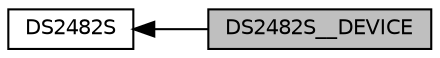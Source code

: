 digraph "DS2482S__DEVICE"
{
  edge [fontname="Helvetica",fontsize="10",labelfontname="Helvetica",labelfontsize="10"];
  node [fontname="Helvetica",fontsize="10",shape=record];
  rankdir=LR;
  Node0 [label="DS2482S__DEVICE",height=0.2,width=0.4,color="black", fillcolor="grey75", style="filled", fontcolor="black"];
  Node1 [label="DS2482S",height=0.2,width=0.4,color="black", fillcolor="white", style="filled",URL="$group___d_s2482_s.html"];
  Node1->Node0 [shape=plaintext, dir="back", style="solid"];
}
